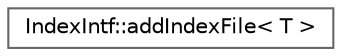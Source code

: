 digraph "Graphical Class Hierarchy"
{
 // INTERACTIVE_SVG=YES
 // LATEX_PDF_SIZE
  bgcolor="transparent";
  edge [fontname=Helvetica,fontsize=10,labelfontname=Helvetica,labelfontsize=10];
  node [fontname=Helvetica,fontsize=10,shape=box,height=0.2,width=0.4];
  rankdir="LR";
  Node0 [id="Node000000",label="IndexIntf::addIndexFile\< T \>",height=0.2,width=0.4,color="grey40", fillcolor="white", style="filled",URL="$d4/d2c/struct_index_intf_1_1add_index_file.html",tooltip=" "];
}
